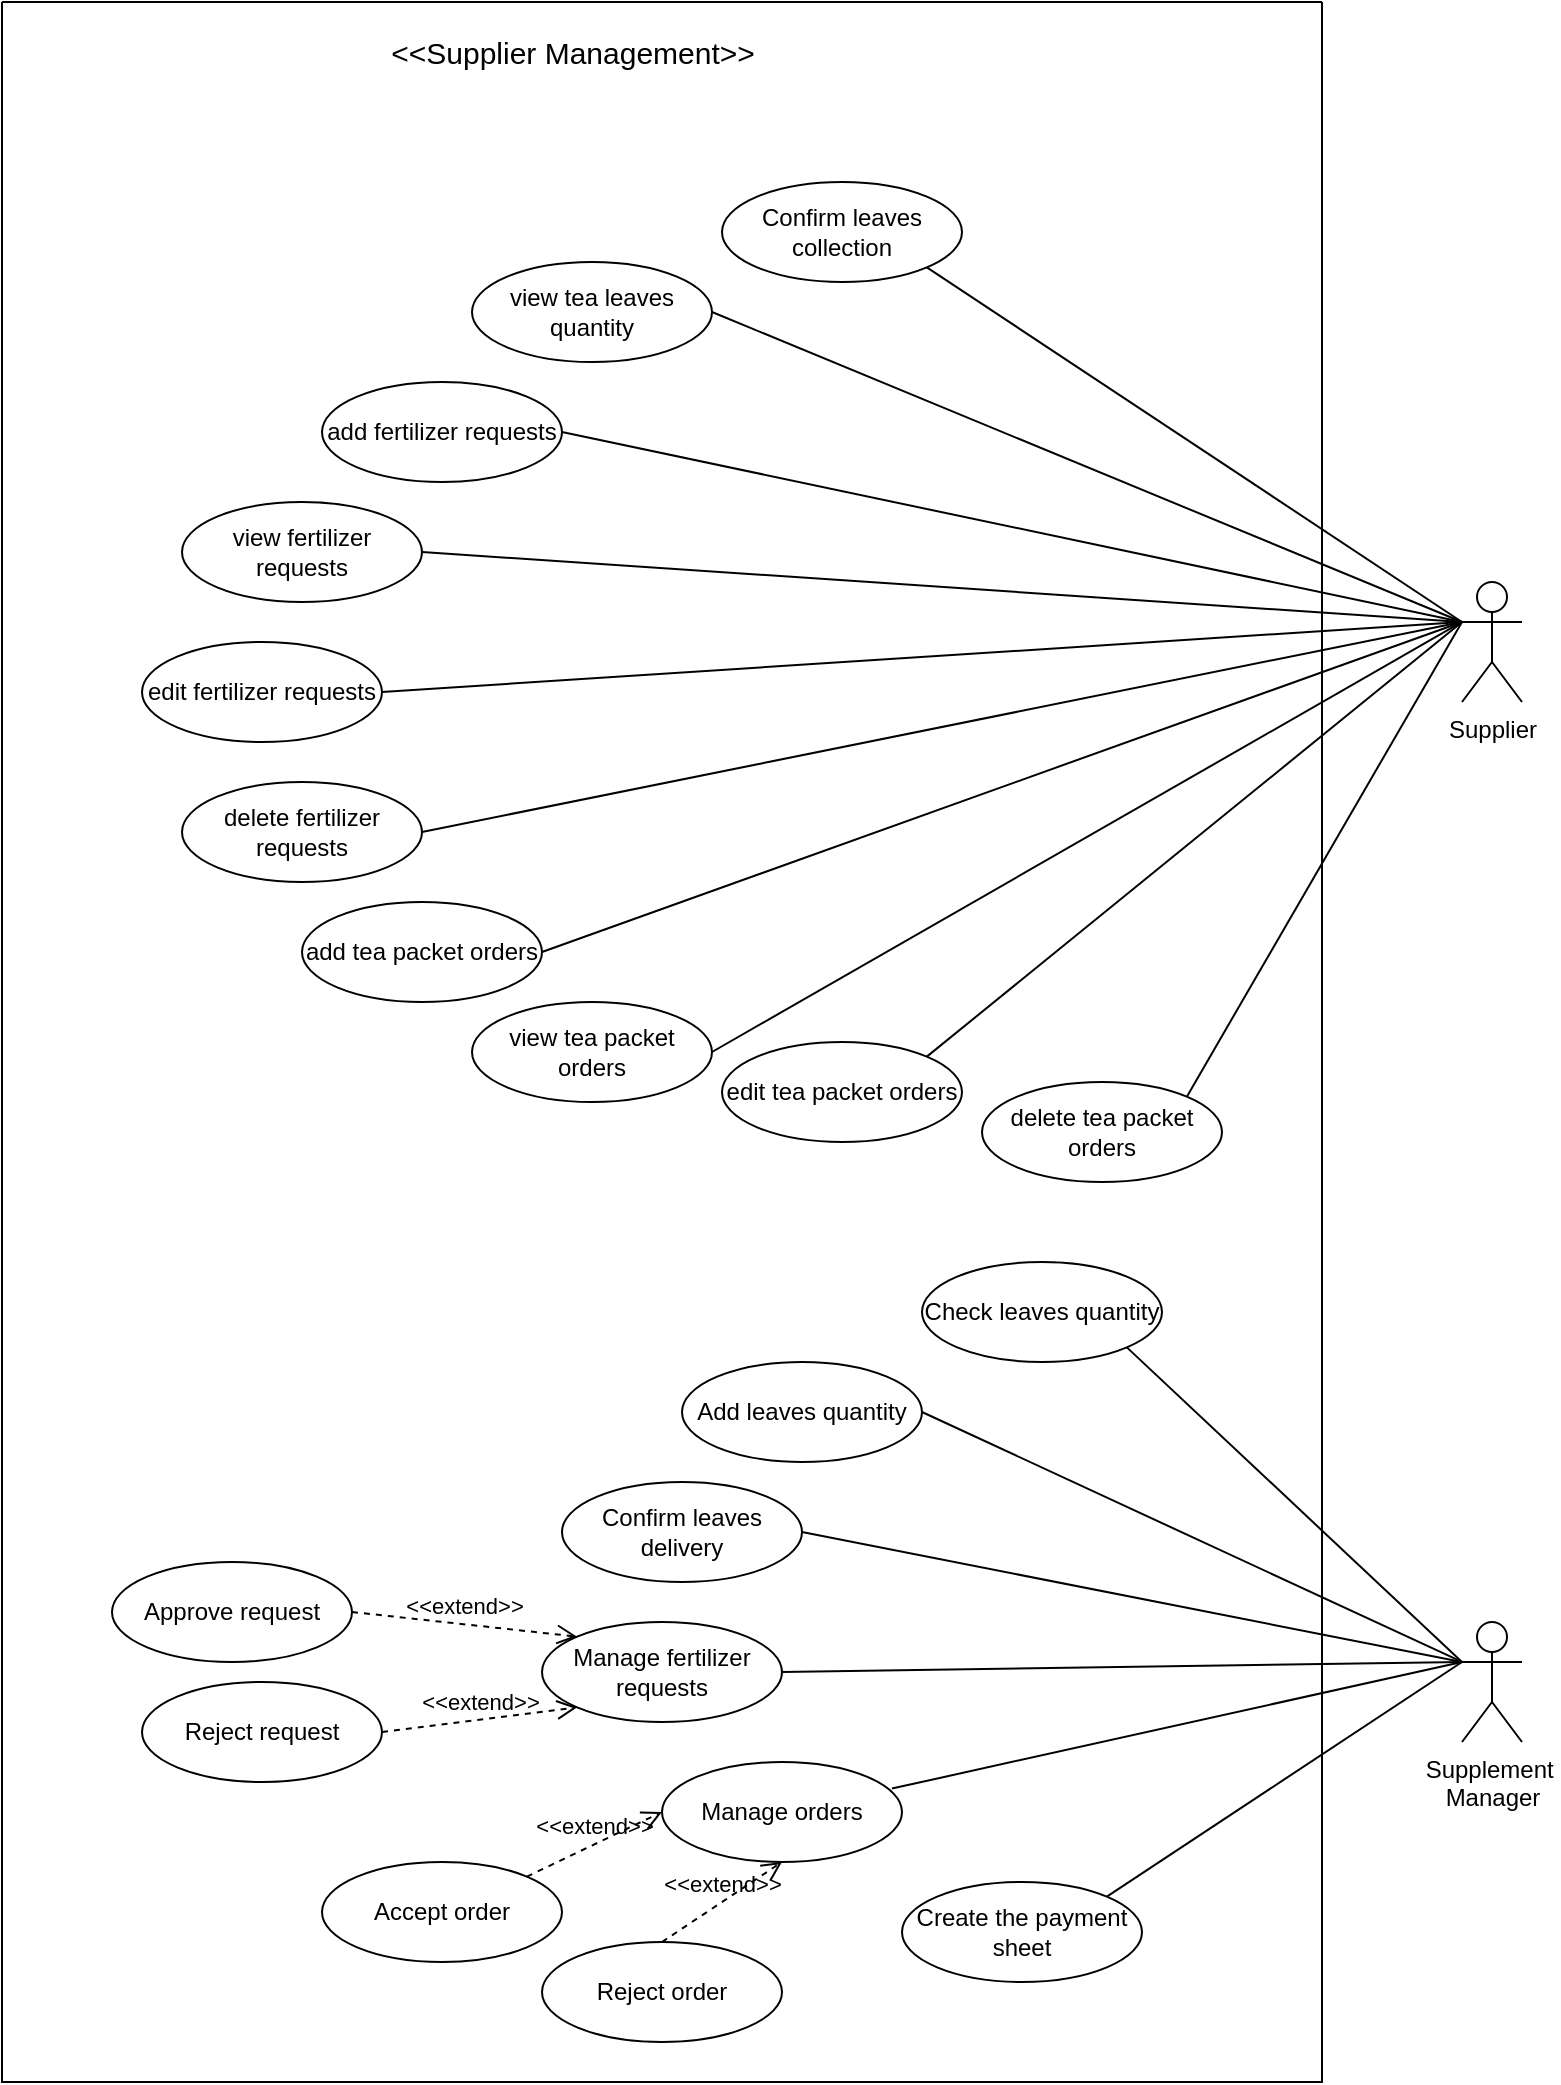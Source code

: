 <mxfile version="24.5.3" type="device">
  <diagram name="Page-1" id="5lnGvVHmCaMBN2OtGRMw">
    <mxGraphModel dx="1909" dy="1144" grid="1" gridSize="10" guides="1" tooltips="1" connect="1" arrows="1" fold="1" page="1" pageScale="1" pageWidth="850" pageHeight="1100" math="0" shadow="0">
      <root>
        <mxCell id="0" />
        <mxCell id="1" parent="0" />
        <mxCell id="nmrTo1Ritd_TDBO6U9mu-61" value="" style="swimlane;startSize=0;" parent="1" vertex="1">
          <mxGeometry x="60" y="20" width="660" height="1040" as="geometry" />
        </mxCell>
        <mxCell id="CDlkAJvuDb7qCT727NQq-86" value="Reject order" style="ellipse;whiteSpace=wrap;html=1;" vertex="1" parent="nmrTo1Ritd_TDBO6U9mu-61">
          <mxGeometry x="270" y="970" width="120" height="50" as="geometry" />
        </mxCell>
        <mxCell id="nmrTo1Ritd_TDBO6U9mu-17" value="Add leaves quantity" style="ellipse;whiteSpace=wrap;html=1;" parent="nmrTo1Ritd_TDBO6U9mu-61" vertex="1">
          <mxGeometry x="340" y="680" width="120" height="50" as="geometry" />
        </mxCell>
        <mxCell id="nmrTo1Ritd_TDBO6U9mu-27" value="Check leaves quantity" style="ellipse;whiteSpace=wrap;html=1;" parent="nmrTo1Ritd_TDBO6U9mu-61" vertex="1">
          <mxGeometry x="460" y="630" width="120" height="50" as="geometry" />
        </mxCell>
        <mxCell id="nmrTo1Ritd_TDBO6U9mu-44" value="Manage orders" style="ellipse;whiteSpace=wrap;html=1;" parent="nmrTo1Ritd_TDBO6U9mu-61" vertex="1">
          <mxGeometry x="330" y="880" width="120" height="50" as="geometry" />
        </mxCell>
        <mxCell id="nmrTo1Ritd_TDBO6U9mu-45" value="Accept order" style="ellipse;whiteSpace=wrap;html=1;" parent="nmrTo1Ritd_TDBO6U9mu-61" vertex="1">
          <mxGeometry x="160" y="930" width="120" height="50" as="geometry" />
        </mxCell>
        <mxCell id="nmrTo1Ritd_TDBO6U9mu-46" value="Manage fertilizer requests" style="ellipse;whiteSpace=wrap;html=1;" parent="nmrTo1Ritd_TDBO6U9mu-61" vertex="1">
          <mxGeometry x="270" y="810" width="120" height="50" as="geometry" />
        </mxCell>
        <mxCell id="nmrTo1Ritd_TDBO6U9mu-47" value="Approve request" style="ellipse;whiteSpace=wrap;html=1;" parent="nmrTo1Ritd_TDBO6U9mu-61" vertex="1">
          <mxGeometry x="55" y="780" width="120" height="50" as="geometry" />
        </mxCell>
        <mxCell id="nmrTo1Ritd_TDBO6U9mu-43" value="Create the payment sheet" style="ellipse;whiteSpace=wrap;html=1;" parent="nmrTo1Ritd_TDBO6U9mu-61" vertex="1">
          <mxGeometry x="450" y="940" width="120" height="50" as="geometry" />
        </mxCell>
        <mxCell id="CDlkAJvuDb7qCT727NQq-87" value="Reject request" style="ellipse;whiteSpace=wrap;html=1;" vertex="1" parent="nmrTo1Ritd_TDBO6U9mu-61">
          <mxGeometry x="70" y="840" width="120" height="50" as="geometry" />
        </mxCell>
        <mxCell id="CDlkAJvuDb7qCT727NQq-91" value="Confirm leaves delivery" style="ellipse;whiteSpace=wrap;html=1;" vertex="1" parent="nmrTo1Ritd_TDBO6U9mu-61">
          <mxGeometry x="280" y="740" width="120" height="50" as="geometry" />
        </mxCell>
        <mxCell id="CDlkAJvuDb7qCT727NQq-95" value="&amp;lt;&amp;lt;extend&amp;gt;&amp;gt;" style="endArrow=open;startArrow=none;endFill=0;startFill=0;endSize=8;html=1;verticalAlign=bottom;dashed=1;labelBackgroundColor=none;rounded=0;entryX=0;entryY=0;entryDx=0;entryDy=0;exitX=1;exitY=0.5;exitDx=0;exitDy=0;" edge="1" parent="nmrTo1Ritd_TDBO6U9mu-61" source="nmrTo1Ritd_TDBO6U9mu-47" target="nmrTo1Ritd_TDBO6U9mu-46">
          <mxGeometry width="160" relative="1" as="geometry">
            <mxPoint x="100" y="620" as="sourcePoint" />
            <mxPoint x="260" y="620" as="targetPoint" />
          </mxGeometry>
        </mxCell>
        <mxCell id="CDlkAJvuDb7qCT727NQq-96" value="&amp;lt;&amp;lt;extend&amp;gt;&amp;gt;" style="endArrow=open;startArrow=none;endFill=0;startFill=0;endSize=8;html=1;verticalAlign=bottom;dashed=1;labelBackgroundColor=none;rounded=0;entryX=0;entryY=1;entryDx=0;entryDy=0;exitX=1;exitY=0.5;exitDx=0;exitDy=0;" edge="1" parent="nmrTo1Ritd_TDBO6U9mu-61" source="CDlkAJvuDb7qCT727NQq-87" target="nmrTo1Ritd_TDBO6U9mu-46">
          <mxGeometry width="160" relative="1" as="geometry">
            <mxPoint x="110" y="630" as="sourcePoint" />
            <mxPoint x="270" y="630" as="targetPoint" />
          </mxGeometry>
        </mxCell>
        <mxCell id="CDlkAJvuDb7qCT727NQq-97" value="&amp;lt;&amp;lt;extend&amp;gt;&amp;gt;" style="endArrow=open;startArrow=none;endFill=0;startFill=0;endSize=8;html=1;verticalAlign=bottom;dashed=1;labelBackgroundColor=none;rounded=0;entryX=0.5;entryY=1;entryDx=0;entryDy=0;exitX=0.5;exitY=0;exitDx=0;exitDy=0;" edge="1" parent="nmrTo1Ritd_TDBO6U9mu-61" source="CDlkAJvuDb7qCT727NQq-86" target="nmrTo1Ritd_TDBO6U9mu-44">
          <mxGeometry width="160" relative="1" as="geometry">
            <mxPoint x="333.599" y="997.825" as="sourcePoint" />
            <mxPoint x="280" y="640" as="targetPoint" />
          </mxGeometry>
        </mxCell>
        <mxCell id="CDlkAJvuDb7qCT727NQq-98" value="&amp;lt;&amp;lt;extend&amp;gt;&amp;gt;" style="endArrow=open;startArrow=none;endFill=0;startFill=0;endSize=8;html=1;verticalAlign=bottom;dashed=1;labelBackgroundColor=none;rounded=0;entryX=0;entryY=0.5;entryDx=0;entryDy=0;exitX=1;exitY=0;exitDx=0;exitDy=0;" edge="1" parent="nmrTo1Ritd_TDBO6U9mu-61" source="nmrTo1Ritd_TDBO6U9mu-45" target="nmrTo1Ritd_TDBO6U9mu-44">
          <mxGeometry width="160" relative="1" as="geometry">
            <mxPoint x="120" y="640" as="sourcePoint" />
            <mxPoint x="280" y="640" as="targetPoint" />
          </mxGeometry>
        </mxCell>
        <mxCell id="nmrTo1Ritd_TDBO6U9mu-38" value="Supplement&amp;nbsp;&lt;div&gt;Manager&lt;/div&gt;" style="shape=umlActor;verticalLabelPosition=bottom;verticalAlign=top;html=1;outlineConnect=0;" parent="nmrTo1Ritd_TDBO6U9mu-61" vertex="1">
          <mxGeometry x="730" y="810" width="30" height="60" as="geometry" />
        </mxCell>
        <mxCell id="CDlkAJvuDb7qCT727NQq-52" value="" style="endArrow=none;html=1;rounded=0;entryX=0;entryY=0.333;entryDx=0;entryDy=0;entryPerimeter=0;exitX=1;exitY=1;exitDx=0;exitDy=0;" edge="1" parent="nmrTo1Ritd_TDBO6U9mu-61" source="nmrTo1Ritd_TDBO6U9mu-27" target="nmrTo1Ritd_TDBO6U9mu-38">
          <mxGeometry width="50" height="50" relative="1" as="geometry">
            <mxPoint x="540" y="565" as="sourcePoint" />
            <mxPoint x="590" y="515" as="targetPoint" />
          </mxGeometry>
        </mxCell>
        <mxCell id="CDlkAJvuDb7qCT727NQq-51" value="" style="endArrow=none;html=1;rounded=0;entryX=0;entryY=0.333;entryDx=0;entryDy=0;entryPerimeter=0;exitX=1;exitY=0.5;exitDx=0;exitDy=0;" edge="1" parent="nmrTo1Ritd_TDBO6U9mu-61" source="nmrTo1Ritd_TDBO6U9mu-17" target="nmrTo1Ritd_TDBO6U9mu-38">
          <mxGeometry width="50" height="50" relative="1" as="geometry">
            <mxPoint x="530" y="555" as="sourcePoint" />
            <mxPoint x="580" y="505" as="targetPoint" />
          </mxGeometry>
        </mxCell>
        <mxCell id="CDlkAJvuDb7qCT727NQq-49" value="" style="endArrow=none;html=1;rounded=0;entryX=0;entryY=0.333;entryDx=0;entryDy=0;entryPerimeter=0;exitX=1;exitY=0.5;exitDx=0;exitDy=0;" edge="1" parent="nmrTo1Ritd_TDBO6U9mu-61" source="CDlkAJvuDb7qCT727NQq-91" target="nmrTo1Ritd_TDBO6U9mu-38">
          <mxGeometry width="50" height="50" relative="1" as="geometry">
            <mxPoint x="355" y="755" as="sourcePoint" />
            <mxPoint x="580" y="505" as="targetPoint" />
          </mxGeometry>
        </mxCell>
        <mxCell id="CDlkAJvuDb7qCT727NQq-48" value="" style="endArrow=none;html=1;rounded=0;entryX=0;entryY=0.333;entryDx=0;entryDy=0;entryPerimeter=0;exitX=1;exitY=0.5;exitDx=0;exitDy=0;" edge="1" parent="nmrTo1Ritd_TDBO6U9mu-61" source="nmrTo1Ritd_TDBO6U9mu-46" target="nmrTo1Ritd_TDBO6U9mu-38">
          <mxGeometry width="50" height="50" relative="1" as="geometry">
            <mxPoint x="520" y="545" as="sourcePoint" />
            <mxPoint x="570" y="495" as="targetPoint" />
          </mxGeometry>
        </mxCell>
        <mxCell id="CDlkAJvuDb7qCT727NQq-2" value="" style="endArrow=none;html=1;rounded=0;entryX=0;entryY=0.333;entryDx=0;entryDy=0;entryPerimeter=0;exitX=0.958;exitY=0.266;exitDx=0;exitDy=0;exitPerimeter=0;" edge="1" parent="nmrTo1Ritd_TDBO6U9mu-61" source="nmrTo1Ritd_TDBO6U9mu-44" target="nmrTo1Ritd_TDBO6U9mu-38">
          <mxGeometry width="50" height="50" relative="1" as="geometry">
            <mxPoint x="500" y="525" as="sourcePoint" />
            <mxPoint x="550" y="475" as="targetPoint" />
          </mxGeometry>
        </mxCell>
        <mxCell id="CDlkAJvuDb7qCT727NQq-47" value="" style="endArrow=none;html=1;rounded=0;entryX=0;entryY=0.333;entryDx=0;entryDy=0;entryPerimeter=0;exitX=1;exitY=0;exitDx=0;exitDy=0;" edge="1" parent="nmrTo1Ritd_TDBO6U9mu-61" source="nmrTo1Ritd_TDBO6U9mu-43" target="nmrTo1Ritd_TDBO6U9mu-38">
          <mxGeometry width="50" height="50" relative="1" as="geometry">
            <mxPoint x="510" y="535" as="sourcePoint" />
            <mxPoint x="560" y="485" as="targetPoint" />
          </mxGeometry>
        </mxCell>
        <mxCell id="nmrTo1Ritd_TDBO6U9mu-29" value="delete tea packet orders" style="ellipse;whiteSpace=wrap;html=1;" parent="nmrTo1Ritd_TDBO6U9mu-61" vertex="1">
          <mxGeometry x="490" y="540" width="120" height="50" as="geometry" />
        </mxCell>
        <mxCell id="nmrTo1Ritd_TDBO6U9mu-30" value="edit tea packet orders" style="ellipse;whiteSpace=wrap;html=1;" parent="nmrTo1Ritd_TDBO6U9mu-61" vertex="1">
          <mxGeometry x="360" y="520" width="120" height="50" as="geometry" />
        </mxCell>
        <mxCell id="nmrTo1Ritd_TDBO6U9mu-31" value="view tea packet orders" style="ellipse;whiteSpace=wrap;html=1;" parent="nmrTo1Ritd_TDBO6U9mu-61" vertex="1">
          <mxGeometry x="235" y="500" width="120" height="50" as="geometry" />
        </mxCell>
        <mxCell id="nmrTo1Ritd_TDBO6U9mu-32" value="add tea packet orders" style="ellipse;whiteSpace=wrap;html=1;" parent="nmrTo1Ritd_TDBO6U9mu-61" vertex="1">
          <mxGeometry x="150" y="450" width="120" height="50" as="geometry" />
        </mxCell>
        <mxCell id="nmrTo1Ritd_TDBO6U9mu-33" value="delete fertilizer requests" style="ellipse;whiteSpace=wrap;html=1;" parent="nmrTo1Ritd_TDBO6U9mu-61" vertex="1">
          <mxGeometry x="90" y="390" width="120" height="50" as="geometry" />
        </mxCell>
        <mxCell id="nmrTo1Ritd_TDBO6U9mu-34" value="edit fertilizer requests" style="ellipse;whiteSpace=wrap;html=1;" parent="nmrTo1Ritd_TDBO6U9mu-61" vertex="1">
          <mxGeometry x="70" y="320" width="120" height="50" as="geometry" />
        </mxCell>
        <mxCell id="nmrTo1Ritd_TDBO6U9mu-35" value="view fertilizer requests" style="ellipse;whiteSpace=wrap;html=1;" parent="nmrTo1Ritd_TDBO6U9mu-61" vertex="1">
          <mxGeometry x="90" y="250" width="120" height="50" as="geometry" />
        </mxCell>
        <mxCell id="nmrTo1Ritd_TDBO6U9mu-36" value="add fertilizer requests" style="ellipse;whiteSpace=wrap;html=1;" parent="nmrTo1Ritd_TDBO6U9mu-61" vertex="1">
          <mxGeometry x="160" y="190" width="120" height="50" as="geometry" />
        </mxCell>
        <mxCell id="nmrTo1Ritd_TDBO6U9mu-37" value="view tea leaves quantity" style="ellipse;whiteSpace=wrap;html=1;" parent="nmrTo1Ritd_TDBO6U9mu-61" vertex="1">
          <mxGeometry x="235" y="130" width="120" height="50" as="geometry" />
        </mxCell>
        <mxCell id="CDlkAJvuDb7qCT727NQq-92" value="Confirm leaves collection" style="ellipse;whiteSpace=wrap;html=1;" vertex="1" parent="nmrTo1Ritd_TDBO6U9mu-61">
          <mxGeometry x="360" y="90" width="120" height="50" as="geometry" />
        </mxCell>
        <mxCell id="nmrTo1Ritd_TDBO6U9mu-7" value="Supplier" style="shape=umlActor;verticalLabelPosition=bottom;verticalAlign=top;html=1;outlineConnect=0;" parent="nmrTo1Ritd_TDBO6U9mu-61" vertex="1">
          <mxGeometry x="730" y="290" width="30" height="60" as="geometry" />
        </mxCell>
        <mxCell id="CDlkAJvuDb7qCT727NQq-74" value="" style="endArrow=none;html=1;rounded=0;entryX=0;entryY=0.333;entryDx=0;entryDy=0;entryPerimeter=0;exitX=1;exitY=0;exitDx=0;exitDy=0;" edge="1" parent="nmrTo1Ritd_TDBO6U9mu-61" source="nmrTo1Ritd_TDBO6U9mu-30" target="nmrTo1Ritd_TDBO6U9mu-7">
          <mxGeometry width="50" height="50" relative="1" as="geometry">
            <mxPoint x="390" y="180" as="sourcePoint" />
            <mxPoint x="440" y="130" as="targetPoint" />
          </mxGeometry>
        </mxCell>
        <mxCell id="CDlkAJvuDb7qCT727NQq-75" value="" style="endArrow=none;html=1;rounded=0;entryX=0;entryY=0.333;entryDx=0;entryDy=0;entryPerimeter=0;exitX=1;exitY=0;exitDx=0;exitDy=0;" edge="1" parent="nmrTo1Ritd_TDBO6U9mu-61" source="nmrTo1Ritd_TDBO6U9mu-29" target="nmrTo1Ritd_TDBO6U9mu-7">
          <mxGeometry width="50" height="50" relative="1" as="geometry">
            <mxPoint x="400" y="190" as="sourcePoint" />
            <mxPoint x="450" y="140" as="targetPoint" />
          </mxGeometry>
        </mxCell>
        <mxCell id="CDlkAJvuDb7qCT727NQq-77" value="" style="endArrow=none;html=1;rounded=0;entryX=1;entryY=0.5;entryDx=0;entryDy=0;exitX=0;exitY=0.333;exitDx=0;exitDy=0;exitPerimeter=0;" edge="1" parent="nmrTo1Ritd_TDBO6U9mu-61" source="nmrTo1Ritd_TDBO6U9mu-7" target="nmrTo1Ritd_TDBO6U9mu-37">
          <mxGeometry width="50" height="50" relative="1" as="geometry">
            <mxPoint x="390" y="180" as="sourcePoint" />
            <mxPoint x="440" y="130" as="targetPoint" />
          </mxGeometry>
        </mxCell>
        <mxCell id="CDlkAJvuDb7qCT727NQq-78" value="" style="endArrow=none;html=1;rounded=0;entryX=0;entryY=0.333;entryDx=0;entryDy=0;entryPerimeter=0;exitX=1;exitY=0.5;exitDx=0;exitDy=0;" edge="1" parent="nmrTo1Ritd_TDBO6U9mu-61" source="nmrTo1Ritd_TDBO6U9mu-33" target="nmrTo1Ritd_TDBO6U9mu-7">
          <mxGeometry width="50" height="50" relative="1" as="geometry">
            <mxPoint x="400" y="190" as="sourcePoint" />
            <mxPoint x="450" y="140" as="targetPoint" />
          </mxGeometry>
        </mxCell>
        <mxCell id="CDlkAJvuDb7qCT727NQq-79" value="" style="endArrow=none;html=1;rounded=0;entryX=0;entryY=0.333;entryDx=0;entryDy=0;entryPerimeter=0;exitX=1;exitY=0.5;exitDx=0;exitDy=0;" edge="1" parent="nmrTo1Ritd_TDBO6U9mu-61" source="nmrTo1Ritd_TDBO6U9mu-35" target="nmrTo1Ritd_TDBO6U9mu-7">
          <mxGeometry width="50" height="50" relative="1" as="geometry">
            <mxPoint x="410" y="200" as="sourcePoint" />
            <mxPoint x="460" y="150" as="targetPoint" />
          </mxGeometry>
        </mxCell>
        <mxCell id="CDlkAJvuDb7qCT727NQq-81" value="" style="endArrow=none;html=1;rounded=0;entryX=0;entryY=0.333;entryDx=0;entryDy=0;entryPerimeter=0;exitX=1;exitY=0.5;exitDx=0;exitDy=0;" edge="1" parent="nmrTo1Ritd_TDBO6U9mu-61" source="nmrTo1Ritd_TDBO6U9mu-34" target="nmrTo1Ritd_TDBO6U9mu-7">
          <mxGeometry width="50" height="50" relative="1" as="geometry">
            <mxPoint x="400" y="190" as="sourcePoint" />
            <mxPoint x="450" y="140" as="targetPoint" />
          </mxGeometry>
        </mxCell>
        <mxCell id="CDlkAJvuDb7qCT727NQq-82" value="" style="endArrow=none;html=1;rounded=0;entryX=0;entryY=0.333;entryDx=0;entryDy=0;entryPerimeter=0;exitX=1;exitY=0.5;exitDx=0;exitDy=0;" edge="1" parent="nmrTo1Ritd_TDBO6U9mu-61" source="nmrTo1Ritd_TDBO6U9mu-36" target="nmrTo1Ritd_TDBO6U9mu-7">
          <mxGeometry width="50" height="50" relative="1" as="geometry">
            <mxPoint x="410" y="200" as="sourcePoint" />
            <mxPoint x="460" y="150" as="targetPoint" />
          </mxGeometry>
        </mxCell>
        <mxCell id="CDlkAJvuDb7qCT727NQq-83" value="" style="endArrow=none;html=1;rounded=0;entryX=0;entryY=0.333;entryDx=0;entryDy=0;entryPerimeter=0;exitX=1;exitY=0.5;exitDx=0;exitDy=0;" edge="1" parent="nmrTo1Ritd_TDBO6U9mu-61" source="nmrTo1Ritd_TDBO6U9mu-32" target="nmrTo1Ritd_TDBO6U9mu-7">
          <mxGeometry width="50" height="50" relative="1" as="geometry">
            <mxPoint x="420" y="210" as="sourcePoint" />
            <mxPoint x="470" y="160" as="targetPoint" />
          </mxGeometry>
        </mxCell>
        <mxCell id="CDlkAJvuDb7qCT727NQq-84" value="" style="endArrow=none;html=1;rounded=0;entryX=0;entryY=0.333;entryDx=0;entryDy=0;entryPerimeter=0;exitX=1;exitY=0.5;exitDx=0;exitDy=0;" edge="1" parent="nmrTo1Ritd_TDBO6U9mu-61" source="nmrTo1Ritd_TDBO6U9mu-31" target="nmrTo1Ritd_TDBO6U9mu-7">
          <mxGeometry width="50" height="50" relative="1" as="geometry">
            <mxPoint x="430" y="220" as="sourcePoint" />
            <mxPoint x="480" y="170" as="targetPoint" />
          </mxGeometry>
        </mxCell>
        <mxCell id="CDlkAJvuDb7qCT727NQq-99" value="" style="endArrow=none;html=1;rounded=0;entryX=1;entryY=1;entryDx=0;entryDy=0;exitX=0;exitY=0.333;exitDx=0;exitDy=0;exitPerimeter=0;" edge="1" parent="nmrTo1Ritd_TDBO6U9mu-61" source="nmrTo1Ritd_TDBO6U9mu-7" target="CDlkAJvuDb7qCT727NQq-92">
          <mxGeometry width="50" height="50" relative="1" as="geometry">
            <mxPoint x="740" y="320" as="sourcePoint" />
            <mxPoint x="365" y="165" as="targetPoint" />
          </mxGeometry>
        </mxCell>
        <mxCell id="CDlkAJvuDb7qCT727NQq-100" value="&lt;font face=&quot;Helvetica&quot; style=&quot;font-size: 15px;&quot;&gt;&amp;lt;&amp;lt;Supplier Management&amp;gt;&amp;gt;&lt;/font&gt;" style="text;html=1;align=center;verticalAlign=middle;resizable=0;points=[];autosize=1;strokeColor=none;fillColor=none;" vertex="1" parent="nmrTo1Ritd_TDBO6U9mu-61">
          <mxGeometry x="180" y="10" width="210" height="30" as="geometry" />
        </mxCell>
      </root>
    </mxGraphModel>
  </diagram>
</mxfile>
